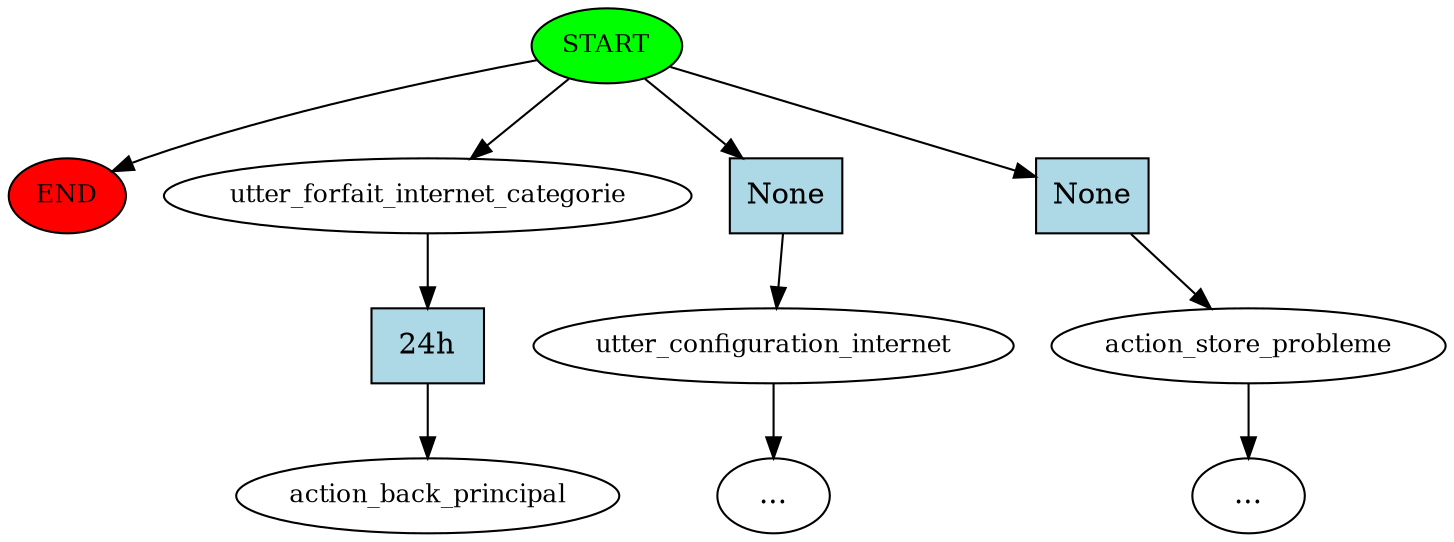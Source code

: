 digraph  {
0 [class="start active", fillcolor=green, fontsize=12, label=START, style=filled];
"-1" [class=end, fillcolor=red, fontsize=12, label=END, style=filled];
1 [class="", fontsize=12, label=utter_configuration_internet];
"-5" [class=ellipsis, label="..."];
4 [class="", fontsize=12, label=action_store_probleme];
"-6" [class=ellipsis, label="..."];
5 [class=active, fontsize=12, label=utter_forfait_internet_categorie];
6 [class="dashed active", fontsize=12, label=action_back_principal];
7 [class=intent, fillcolor=lightblue, label=None, shape=rect, style=filled];
8 [class=intent, fillcolor=lightblue, label=None, shape=rect, style=filled];
9 [class="intent active", fillcolor=lightblue, label="24h", shape=rect, style=filled];
0 -> "-1"  [class="", key=NONE, label=""];
0 -> 5  [class=active, key=NONE, label=""];
0 -> 7  [class="", key=0];
0 -> 8  [class="", key=0];
1 -> "-5"  [class="", key=NONE, label=""];
4 -> "-6"  [class="", key=NONE, label=""];
5 -> 9  [class=active, key=0];
7 -> 1  [class="", key=0];
8 -> 4  [class="", key=0];
9 -> 6  [class=active, key=0];
}
